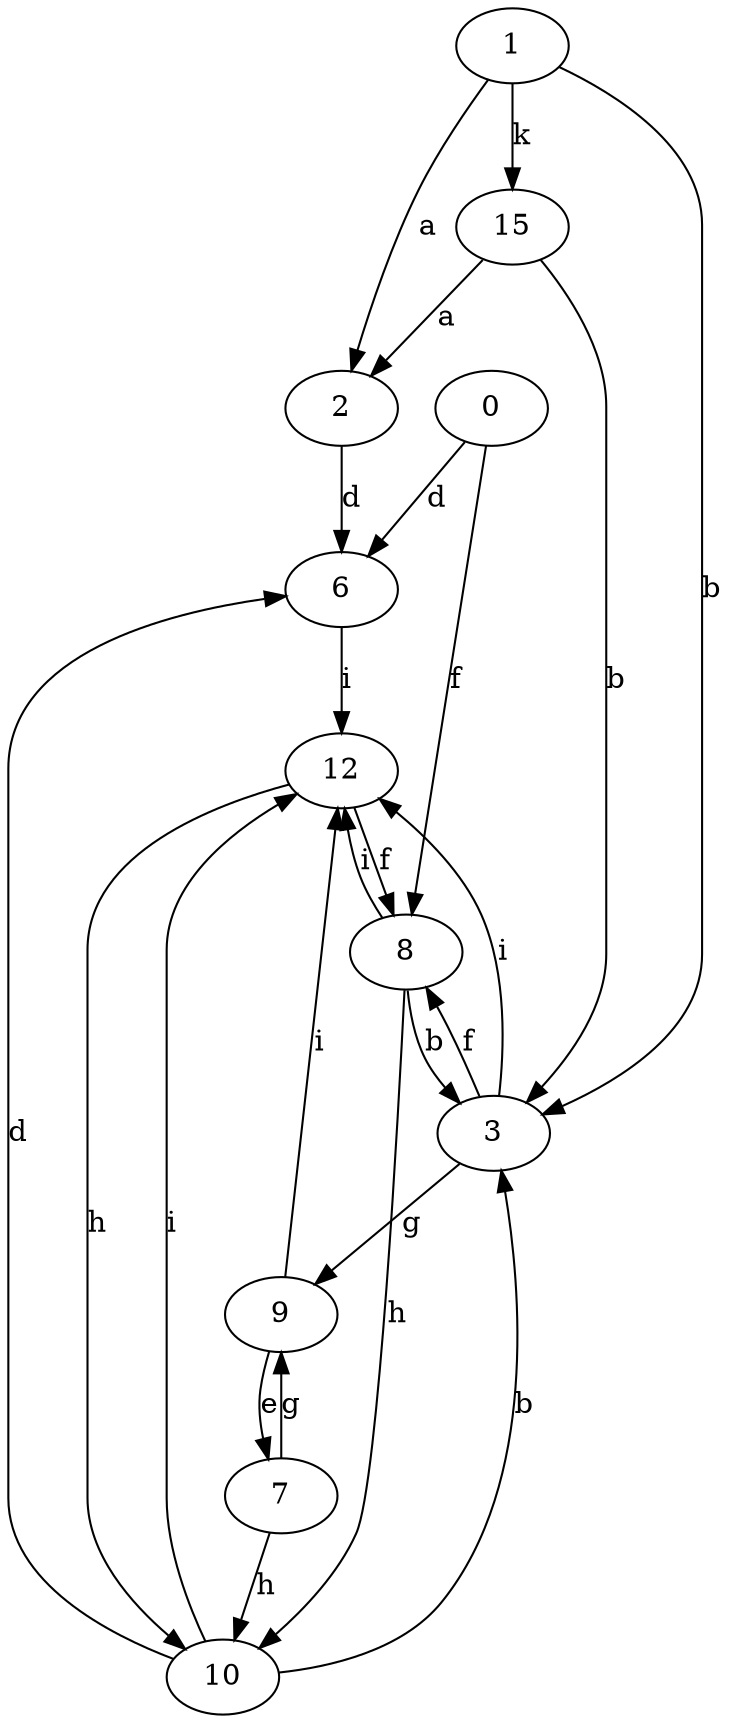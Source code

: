 strict digraph  {
1;
2;
3;
6;
7;
8;
9;
10;
12;
0;
15;
1 -> 2  [label=a];
1 -> 3  [label=b];
1 -> 15  [label=k];
2 -> 6  [label=d];
3 -> 8  [label=f];
3 -> 9  [label=g];
3 -> 12  [label=i];
6 -> 12  [label=i];
7 -> 9  [label=g];
7 -> 10  [label=h];
8 -> 3  [label=b];
8 -> 10  [label=h];
8 -> 12  [label=i];
9 -> 7  [label=e];
9 -> 12  [label=i];
10 -> 3  [label=b];
10 -> 6  [label=d];
10 -> 12  [label=i];
12 -> 8  [label=f];
12 -> 10  [label=h];
0 -> 6  [label=d];
0 -> 8  [label=f];
15 -> 2  [label=a];
15 -> 3  [label=b];
}
